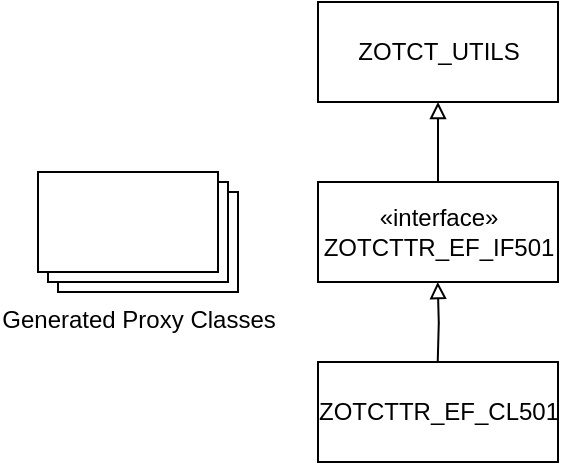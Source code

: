 <mxfile version="14.6.10" type="google"><diagram id="z6VNrcN5baPw0w5iXX5t" name="Page-1"><mxGraphModel dx="1045" dy="561" grid="1" gridSize="10" guides="1" tooltips="1" connect="1" arrows="1" fold="1" page="1" pageScale="1" pageWidth="827" pageHeight="1169" math="0" shadow="0"><root><mxCell id="0"/><mxCell id="1" parent="0"/><mxCell id="b1gyHKrpHz9CwvCTOCKw-2" value="ZOTCT_UTILS" style="html=1;" parent="1" vertex="1"><mxGeometry x="160" y="50" width="120" height="50" as="geometry"/></mxCell><mxCell id="SPcxHPu9DlviCdr7oYD9-2" style="edgeStyle=orthogonalEdgeStyle;rounded=0;orthogonalLoop=1;jettySize=auto;html=1;entryX=0.5;entryY=1;entryDx=0;entryDy=0;endArrow=block;endFill=0;" parent="1" source="b1gyHKrpHz9CwvCTOCKw-3" target="b1gyHKrpHz9CwvCTOCKw-2" edge="1"><mxGeometry relative="1" as="geometry"/></mxCell><mxCell id="b1gyHKrpHz9CwvCTOCKw-3" value="«interface»&lt;br&gt;ZOTCTTR_EF_IF501" style="html=1;" parent="1" vertex="1"><mxGeometry x="160" y="140" width="120" height="50" as="geometry"/></mxCell><mxCell id="b1gyHKrpHz9CwvCTOCKw-6" value="Generated Proxy Classes" style="verticalLabelPosition=bottom;verticalAlign=top;html=1;shape=mxgraph.basic.layered_rect;dx=10;outlineConnect=0;" parent="1" vertex="1"><mxGeometry x="20" y="135" width="100" height="60" as="geometry"/></mxCell><mxCell id="YN79Tvl7o4DhMCqGAxCd-1" value="ZOTCTTR_EF_CL501" style="html=1;" vertex="1" parent="1"><mxGeometry x="160" y="230" width="120" height="50" as="geometry"/></mxCell><mxCell id="YN79Tvl7o4DhMCqGAxCd-2" style="edgeStyle=orthogonalEdgeStyle;rounded=0;orthogonalLoop=1;jettySize=auto;html=1;entryX=0.5;entryY=1;entryDx=0;entryDy=0;endArrow=block;endFill=0;" edge="1" parent="1"><mxGeometry relative="1" as="geometry"><mxPoint x="219.86" y="230" as="sourcePoint"/><mxPoint x="219.86" y="190" as="targetPoint"/></mxGeometry></mxCell></root></mxGraphModel></diagram></mxfile>